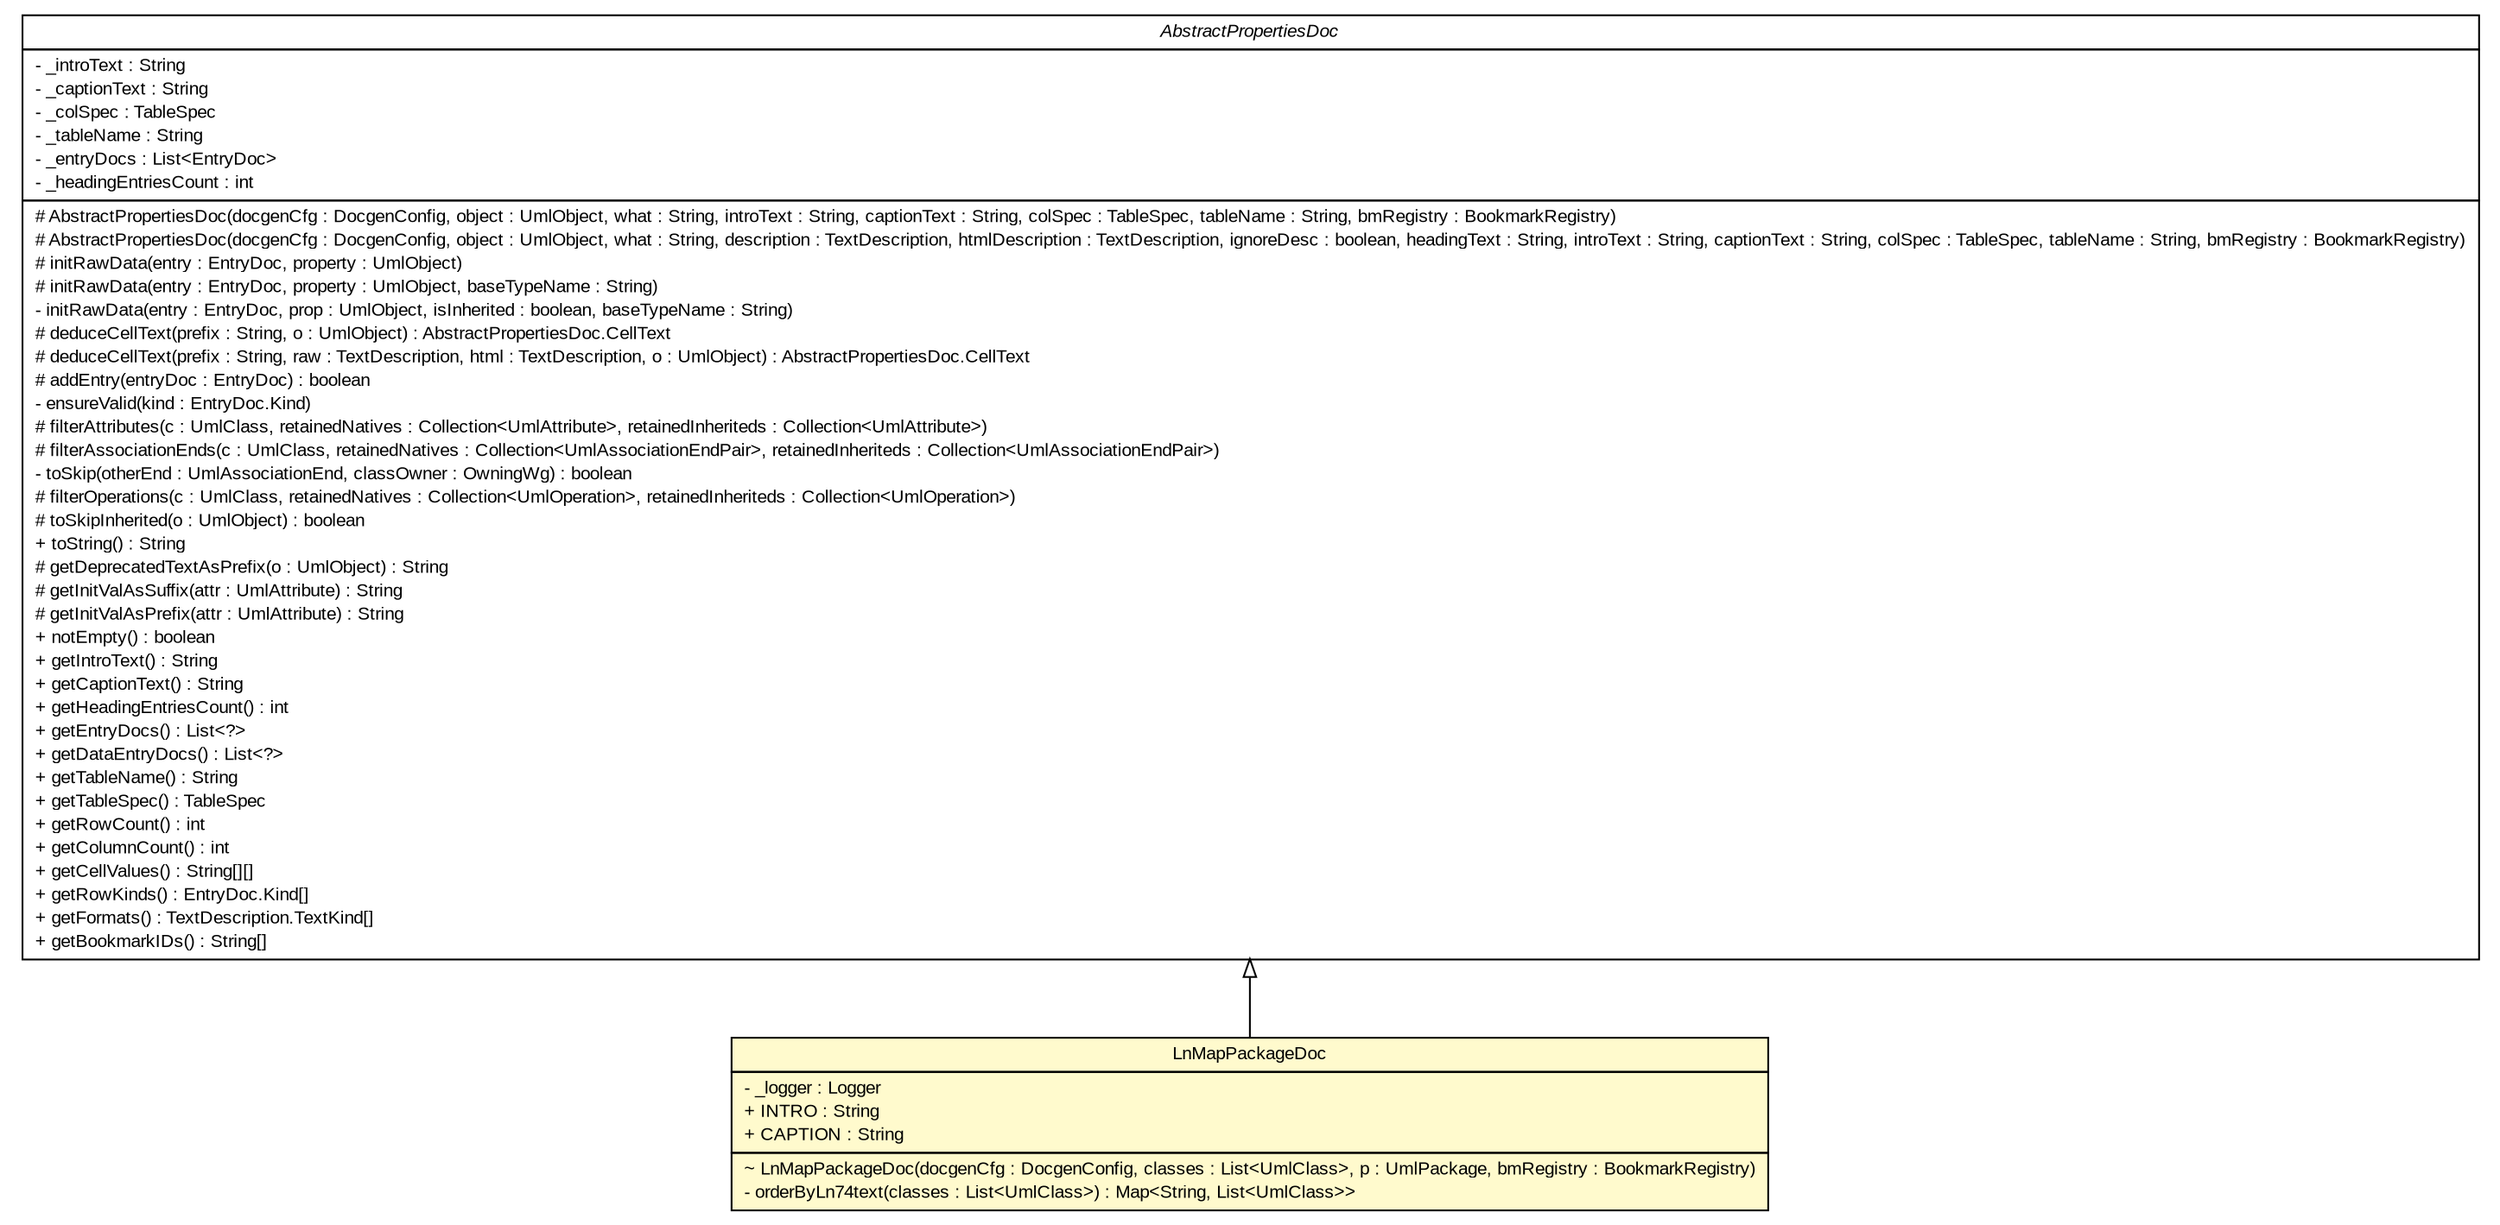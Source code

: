 #!/usr/local/bin/dot
#
# Class diagram 
# Generated by UMLGraph version R5_6_6-6-g3bdff0 (http://www.umlgraph.org/)
#

digraph G {
	edge [fontname="arial",fontsize=10,labelfontname="arial",labelfontsize=10];
	node [fontname="arial",fontsize=10,shape=plaintext];
	nodesep=0.25;
	ranksep=0.5;
	// org.tanjakostic.jcleancim.docgen.collector.impl.LnMapPackageDoc
	c131453 [label=<<table title="org.tanjakostic.jcleancim.docgen.collector.impl.LnMapPackageDoc" border="0" cellborder="1" cellspacing="0" cellpadding="2" port="p" bgcolor="lemonChiffon" href="./LnMapPackageDoc.html">
		<tr><td><table border="0" cellspacing="0" cellpadding="1">
<tr><td align="center" balign="center"> LnMapPackageDoc </td></tr>
		</table></td></tr>
		<tr><td><table border="0" cellspacing="0" cellpadding="1">
<tr><td align="left" balign="left"> - _logger : Logger </td></tr>
<tr><td align="left" balign="left"> + INTRO : String </td></tr>
<tr><td align="left" balign="left"> + CAPTION : String </td></tr>
		</table></td></tr>
		<tr><td><table border="0" cellspacing="0" cellpadding="1">
<tr><td align="left" balign="left"> ~ LnMapPackageDoc(docgenCfg : DocgenConfig, classes : List&lt;UmlClass&gt;, p : UmlPackage, bmRegistry : BookmarkRegistry) </td></tr>
<tr><td align="left" balign="left"> - orderByLn74text(classes : List&lt;UmlClass&gt;) : Map&lt;String, List&lt;UmlClass&gt;&gt; </td></tr>
		</table></td></tr>
		</table>>, URL="./LnMapPackageDoc.html", fontname="arial", fontcolor="black", fontsize=10.0];
	// org.tanjakostic.jcleancim.docgen.collector.impl.AbstractPropertiesDoc
	c131471 [label=<<table title="org.tanjakostic.jcleancim.docgen.collector.impl.AbstractPropertiesDoc" border="0" cellborder="1" cellspacing="0" cellpadding="2" port="p" href="./AbstractPropertiesDoc.html">
		<tr><td><table border="0" cellspacing="0" cellpadding="1">
<tr><td align="center" balign="center"><font face="Arial Italic"> AbstractPropertiesDoc </font></td></tr>
		</table></td></tr>
		<tr><td><table border="0" cellspacing="0" cellpadding="1">
<tr><td align="left" balign="left"> - _introText : String </td></tr>
<tr><td align="left" balign="left"> - _captionText : String </td></tr>
<tr><td align="left" balign="left"> - _colSpec : TableSpec </td></tr>
<tr><td align="left" balign="left"> - _tableName : String </td></tr>
<tr><td align="left" balign="left"> - _entryDocs : List&lt;EntryDoc&gt; </td></tr>
<tr><td align="left" balign="left"> - _headingEntriesCount : int </td></tr>
		</table></td></tr>
		<tr><td><table border="0" cellspacing="0" cellpadding="1">
<tr><td align="left" balign="left"> # AbstractPropertiesDoc(docgenCfg : DocgenConfig, object : UmlObject, what : String, introText : String, captionText : String, colSpec : TableSpec, tableName : String, bmRegistry : BookmarkRegistry) </td></tr>
<tr><td align="left" balign="left"> # AbstractPropertiesDoc(docgenCfg : DocgenConfig, object : UmlObject, what : String, description : TextDescription, htmlDescription : TextDescription, ignoreDesc : boolean, headingText : String, introText : String, captionText : String, colSpec : TableSpec, tableName : String, bmRegistry : BookmarkRegistry) </td></tr>
<tr><td align="left" balign="left"> # initRawData(entry : EntryDoc, property : UmlObject) </td></tr>
<tr><td align="left" balign="left"> # initRawData(entry : EntryDoc, property : UmlObject, baseTypeName : String) </td></tr>
<tr><td align="left" balign="left"> - initRawData(entry : EntryDoc, prop : UmlObject, isInherited : boolean, baseTypeName : String) </td></tr>
<tr><td align="left" balign="left"> # deduceCellText(prefix : String, o : UmlObject) : AbstractPropertiesDoc.CellText </td></tr>
<tr><td align="left" balign="left"> # deduceCellText(prefix : String, raw : TextDescription, html : TextDescription, o : UmlObject) : AbstractPropertiesDoc.CellText </td></tr>
<tr><td align="left" balign="left"> # addEntry(entryDoc : EntryDoc) : boolean </td></tr>
<tr><td align="left" balign="left"> - ensureValid(kind : EntryDoc.Kind) </td></tr>
<tr><td align="left" balign="left"> # filterAttributes(c : UmlClass, retainedNatives : Collection&lt;UmlAttribute&gt;, retainedInheriteds : Collection&lt;UmlAttribute&gt;) </td></tr>
<tr><td align="left" balign="left"> # filterAssociationEnds(c : UmlClass, retainedNatives : Collection&lt;UmlAssociationEndPair&gt;, retainedInheriteds : Collection&lt;UmlAssociationEndPair&gt;) </td></tr>
<tr><td align="left" balign="left"> - toSkip(otherEnd : UmlAssociationEnd, classOwner : OwningWg) : boolean </td></tr>
<tr><td align="left" balign="left"> # filterOperations(c : UmlClass, retainedNatives : Collection&lt;UmlOperation&gt;, retainedInheriteds : Collection&lt;UmlOperation&gt;) </td></tr>
<tr><td align="left" balign="left"> # toSkipInherited(o : UmlObject) : boolean </td></tr>
<tr><td align="left" balign="left"> + toString() : String </td></tr>
<tr><td align="left" balign="left"> # getDeprecatedTextAsPrefix(o : UmlObject) : String </td></tr>
<tr><td align="left" balign="left"> # getInitValAsSuffix(attr : UmlAttribute) : String </td></tr>
<tr><td align="left" balign="left"> # getInitValAsPrefix(attr : UmlAttribute) : String </td></tr>
<tr><td align="left" balign="left"> + notEmpty() : boolean </td></tr>
<tr><td align="left" balign="left"> + getIntroText() : String </td></tr>
<tr><td align="left" balign="left"> + getCaptionText() : String </td></tr>
<tr><td align="left" balign="left"> + getHeadingEntriesCount() : int </td></tr>
<tr><td align="left" balign="left"> + getEntryDocs() : List&lt;?&gt; </td></tr>
<tr><td align="left" balign="left"> + getDataEntryDocs() : List&lt;?&gt; </td></tr>
<tr><td align="left" balign="left"> + getTableName() : String </td></tr>
<tr><td align="left" balign="left"> + getTableSpec() : TableSpec </td></tr>
<tr><td align="left" balign="left"> + getRowCount() : int </td></tr>
<tr><td align="left" balign="left"> + getColumnCount() : int </td></tr>
<tr><td align="left" balign="left"> + getCellValues() : String[][] </td></tr>
<tr><td align="left" balign="left"> + getRowKinds() : EntryDoc.Kind[] </td></tr>
<tr><td align="left" balign="left"> + getFormats() : TextDescription.TextKind[] </td></tr>
<tr><td align="left" balign="left"> + getBookmarkIDs() : String[] </td></tr>
		</table></td></tr>
		</table>>, URL="./AbstractPropertiesDoc.html", fontname="arial", fontcolor="black", fontsize=10.0];
	//org.tanjakostic.jcleancim.docgen.collector.impl.LnMapPackageDoc extends org.tanjakostic.jcleancim.docgen.collector.impl.AbstractPropertiesDoc
	c131471:p -> c131453:p [dir=back,arrowtail=empty];
}

